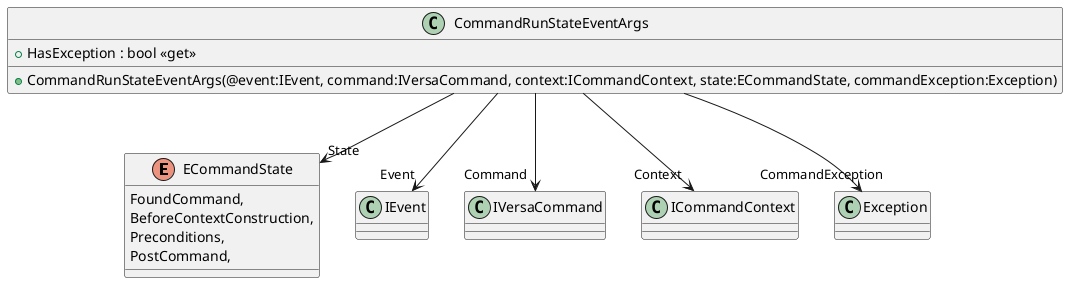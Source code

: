 @startuml
enum ECommandState {
    FoundCommand,
    BeforeContextConstruction,
    Preconditions,
    PostCommand,
}
class CommandRunStateEventArgs {
    + HasException : bool <<get>>
    + CommandRunStateEventArgs(@event:IEvent, command:IVersaCommand, context:ICommandContext, state:ECommandState, commandException:Exception)
}
CommandRunStateEventArgs --> "Event" IEvent
CommandRunStateEventArgs --> "Command" IVersaCommand
CommandRunStateEventArgs --> "Context" ICommandContext
CommandRunStateEventArgs --> "State" ECommandState
CommandRunStateEventArgs --> "CommandException" Exception
@enduml
